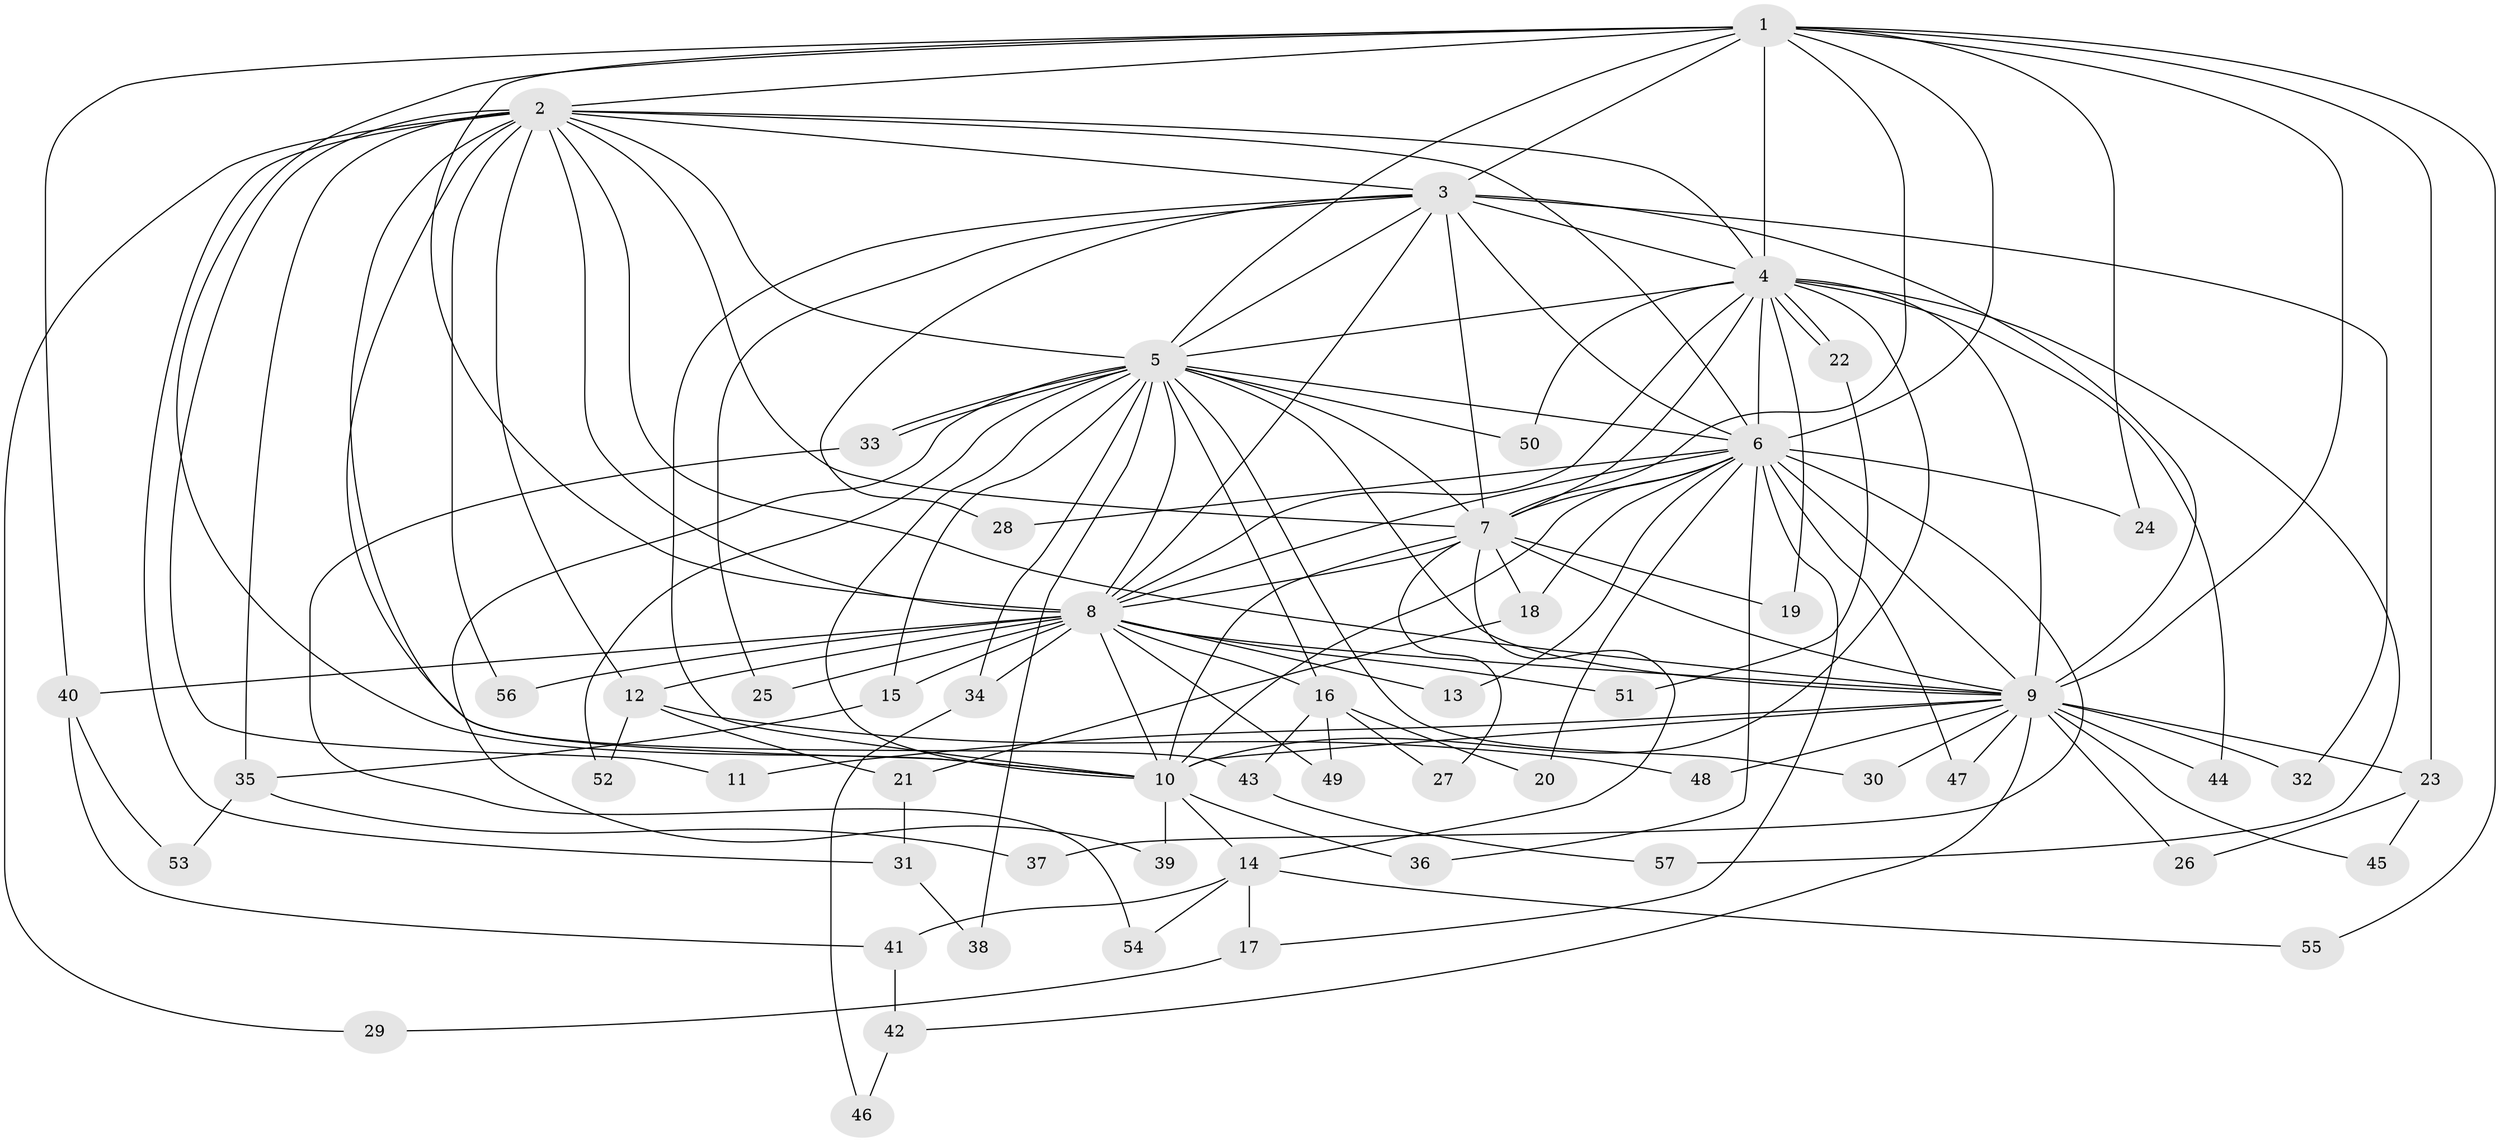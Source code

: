 // coarse degree distribution, {12: 0.023809523809523808, 15: 0.047619047619047616, 18: 0.047619047619047616, 13: 0.047619047619047616, 11: 0.023809523809523808, 2: 0.5238095238095238, 5: 0.047619047619047616, 7: 0.023809523809523808, 3: 0.19047619047619047, 4: 0.023809523809523808}
// Generated by graph-tools (version 1.1) at 2025/51/02/27/25 19:51:43]
// undirected, 57 vertices, 139 edges
graph export_dot {
graph [start="1"]
  node [color=gray90,style=filled];
  1;
  2;
  3;
  4;
  5;
  6;
  7;
  8;
  9;
  10;
  11;
  12;
  13;
  14;
  15;
  16;
  17;
  18;
  19;
  20;
  21;
  22;
  23;
  24;
  25;
  26;
  27;
  28;
  29;
  30;
  31;
  32;
  33;
  34;
  35;
  36;
  37;
  38;
  39;
  40;
  41;
  42;
  43;
  44;
  45;
  46;
  47;
  48;
  49;
  50;
  51;
  52;
  53;
  54;
  55;
  56;
  57;
  1 -- 2;
  1 -- 3;
  1 -- 4;
  1 -- 5;
  1 -- 6;
  1 -- 7;
  1 -- 8;
  1 -- 9;
  1 -- 10;
  1 -- 23;
  1 -- 24;
  1 -- 40;
  1 -- 55;
  2 -- 3;
  2 -- 4;
  2 -- 5;
  2 -- 6;
  2 -- 7;
  2 -- 8;
  2 -- 9;
  2 -- 10;
  2 -- 11;
  2 -- 12;
  2 -- 29;
  2 -- 31;
  2 -- 35;
  2 -- 43;
  2 -- 56;
  3 -- 4;
  3 -- 5;
  3 -- 6;
  3 -- 7;
  3 -- 8;
  3 -- 9;
  3 -- 10;
  3 -- 25;
  3 -- 28;
  3 -- 32;
  4 -- 5;
  4 -- 6;
  4 -- 7;
  4 -- 8;
  4 -- 9;
  4 -- 10;
  4 -- 19;
  4 -- 22;
  4 -- 22;
  4 -- 44;
  4 -- 50;
  4 -- 57;
  5 -- 6;
  5 -- 7;
  5 -- 8;
  5 -- 9;
  5 -- 10;
  5 -- 15;
  5 -- 16;
  5 -- 30;
  5 -- 33;
  5 -- 33;
  5 -- 34;
  5 -- 38;
  5 -- 39;
  5 -- 50;
  5 -- 52;
  6 -- 7;
  6 -- 8;
  6 -- 9;
  6 -- 10;
  6 -- 13;
  6 -- 17;
  6 -- 18;
  6 -- 20;
  6 -- 24;
  6 -- 28;
  6 -- 36;
  6 -- 37;
  6 -- 47;
  7 -- 8;
  7 -- 9;
  7 -- 10;
  7 -- 14;
  7 -- 18;
  7 -- 19;
  7 -- 27;
  8 -- 9;
  8 -- 10;
  8 -- 12;
  8 -- 13;
  8 -- 15;
  8 -- 16;
  8 -- 25;
  8 -- 34;
  8 -- 40;
  8 -- 49;
  8 -- 51;
  8 -- 56;
  9 -- 10;
  9 -- 11;
  9 -- 23;
  9 -- 26;
  9 -- 30;
  9 -- 32;
  9 -- 42;
  9 -- 44;
  9 -- 45;
  9 -- 47;
  9 -- 48;
  10 -- 14;
  10 -- 36;
  10 -- 39;
  12 -- 21;
  12 -- 48;
  12 -- 52;
  14 -- 17;
  14 -- 41;
  14 -- 54;
  14 -- 55;
  15 -- 35;
  16 -- 20;
  16 -- 27;
  16 -- 43;
  16 -- 49;
  17 -- 29;
  18 -- 21;
  21 -- 31;
  22 -- 51;
  23 -- 26;
  23 -- 45;
  31 -- 38;
  33 -- 54;
  34 -- 46;
  35 -- 37;
  35 -- 53;
  40 -- 41;
  40 -- 53;
  41 -- 42;
  42 -- 46;
  43 -- 57;
}
